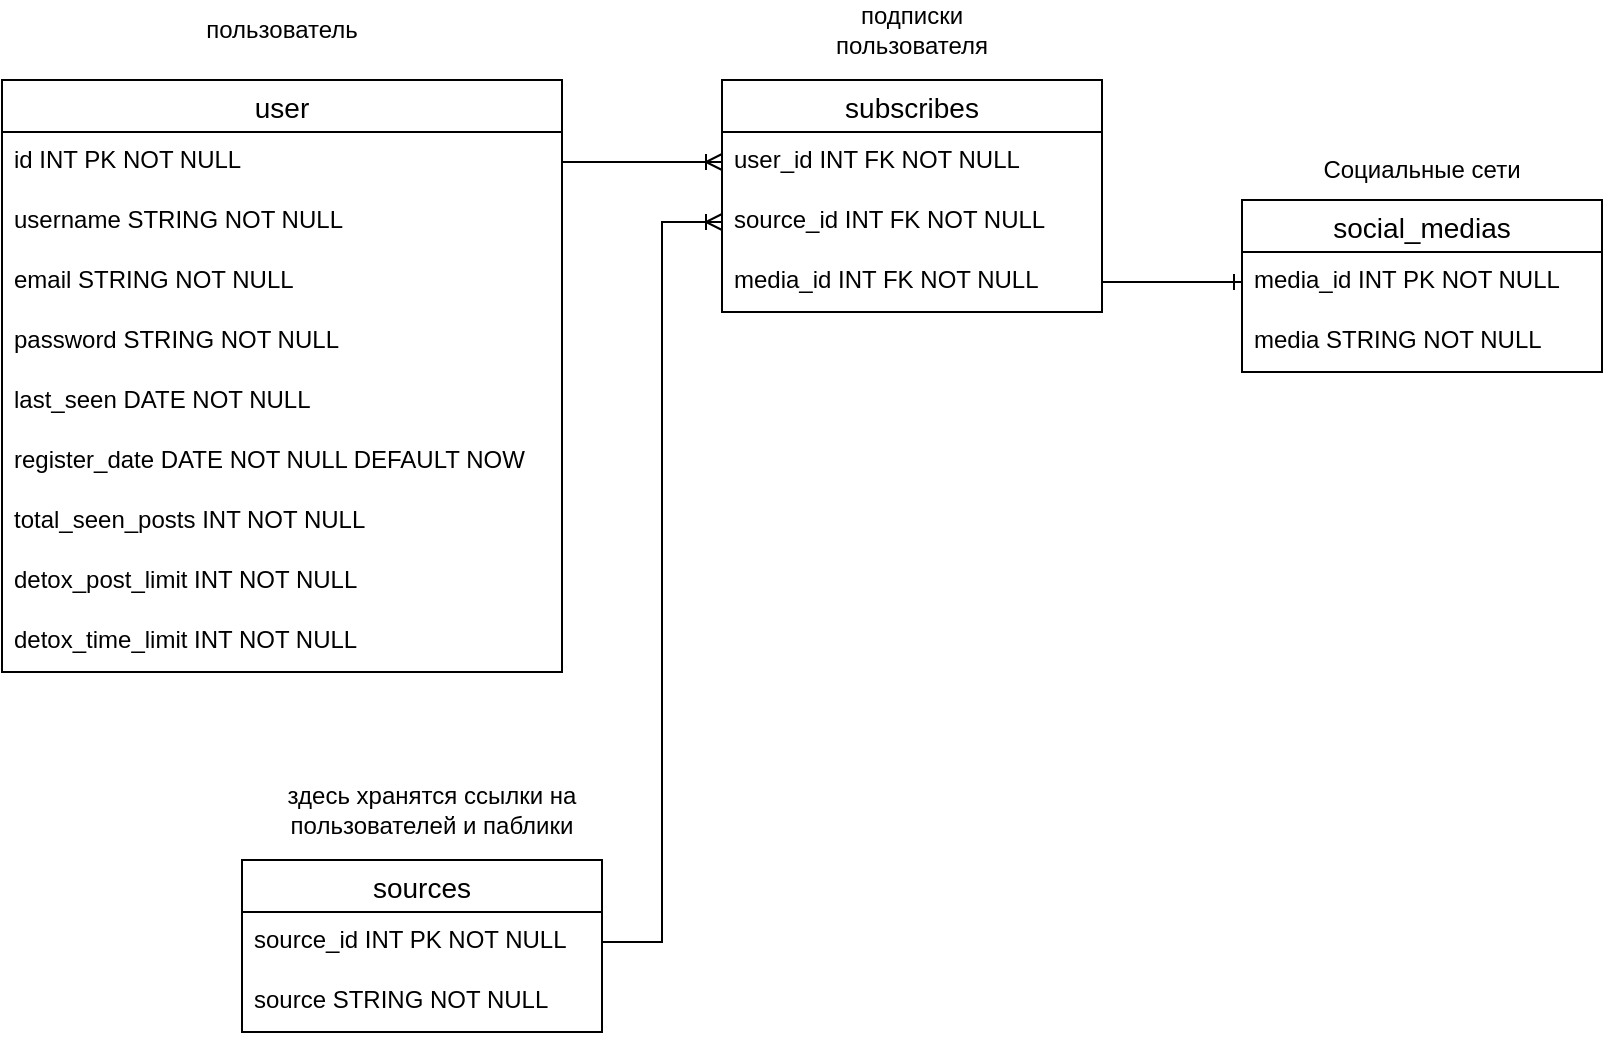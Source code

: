 <mxfile version="15.4.1" type="github">
  <diagram id="w2DOc8TkwTo6bbiOLydq" name="Page-1">
    <mxGraphModel dx="652" dy="445" grid="1" gridSize="10" guides="1" tooltips="1" connect="1" arrows="1" fold="1" page="1" pageScale="1" pageWidth="850" pageHeight="1100" math="0" shadow="0">
      <root>
        <mxCell id="0" />
        <mxCell id="1" parent="0" />
        <mxCell id="zxJIgjx6jLFjyK5BpzP_-1" value="user" style="swimlane;fontStyle=0;childLayout=stackLayout;horizontal=1;startSize=26;horizontalStack=0;resizeParent=1;resizeParentMax=0;resizeLast=0;collapsible=1;marginBottom=0;align=center;fontSize=14;" parent="1" vertex="1">
          <mxGeometry x="40" y="280" width="280" height="296" as="geometry" />
        </mxCell>
        <mxCell id="zxJIgjx6jLFjyK5BpzP_-2" value="id INT PK NOT NULL" style="text;strokeColor=none;fillColor=none;spacingLeft=4;spacingRight=4;overflow=hidden;rotatable=0;points=[[0,0.5],[1,0.5]];portConstraint=eastwest;fontSize=12;" parent="zxJIgjx6jLFjyK5BpzP_-1" vertex="1">
          <mxGeometry y="26" width="280" height="30" as="geometry" />
        </mxCell>
        <mxCell id="zxJIgjx6jLFjyK5BpzP_-3" value="username STRING NOT NULL" style="text;strokeColor=none;fillColor=none;spacingLeft=4;spacingRight=4;overflow=hidden;rotatable=0;points=[[0,0.5],[1,0.5]];portConstraint=eastwest;fontSize=12;" parent="zxJIgjx6jLFjyK5BpzP_-1" vertex="1">
          <mxGeometry y="56" width="280" height="30" as="geometry" />
        </mxCell>
        <mxCell id="zxJIgjx6jLFjyK5BpzP_-4" value="email STRING NOT NULL" style="text;strokeColor=none;fillColor=none;spacingLeft=4;spacingRight=4;overflow=hidden;rotatable=0;points=[[0,0.5],[1,0.5]];portConstraint=eastwest;fontSize=12;" parent="zxJIgjx6jLFjyK5BpzP_-1" vertex="1">
          <mxGeometry y="86" width="280" height="30" as="geometry" />
        </mxCell>
        <mxCell id="zxJIgjx6jLFjyK5BpzP_-5" value="password STRING NOT NULL" style="text;strokeColor=none;fillColor=none;spacingLeft=4;spacingRight=4;overflow=hidden;rotatable=0;points=[[0,0.5],[1,0.5]];portConstraint=eastwest;fontSize=12;" parent="zxJIgjx6jLFjyK5BpzP_-1" vertex="1">
          <mxGeometry y="116" width="280" height="30" as="geometry" />
        </mxCell>
        <mxCell id="zxJIgjx6jLFjyK5BpzP_-26" value="last_seen DATE NOT NULL" style="text;strokeColor=none;fillColor=none;spacingLeft=4;spacingRight=4;overflow=hidden;rotatable=0;points=[[0,0.5],[1,0.5]];portConstraint=eastwest;fontSize=12;" parent="zxJIgjx6jLFjyK5BpzP_-1" vertex="1">
          <mxGeometry y="146" width="280" height="30" as="geometry" />
        </mxCell>
        <mxCell id="zxJIgjx6jLFjyK5BpzP_-27" value="register_date DATE NOT NULL DEFAULT NOW" style="text;strokeColor=none;fillColor=none;spacingLeft=4;spacingRight=4;overflow=hidden;rotatable=0;points=[[0,0.5],[1,0.5]];portConstraint=eastwest;fontSize=12;" parent="zxJIgjx6jLFjyK5BpzP_-1" vertex="1">
          <mxGeometry y="176" width="280" height="30" as="geometry" />
        </mxCell>
        <mxCell id="zxJIgjx6jLFjyK5BpzP_-28" value="total_seen_posts INT NOT NULL" style="text;strokeColor=none;fillColor=none;spacingLeft=4;spacingRight=4;overflow=hidden;rotatable=0;points=[[0,0.5],[1,0.5]];portConstraint=eastwest;fontSize=12;" parent="zxJIgjx6jLFjyK5BpzP_-1" vertex="1">
          <mxGeometry y="206" width="280" height="30" as="geometry" />
        </mxCell>
        <mxCell id="zxJIgjx6jLFjyK5BpzP_-16" value="detox_post_limit INT NOT NULL" style="text;strokeColor=none;fillColor=none;spacingLeft=4;spacingRight=4;overflow=hidden;rotatable=0;points=[[0,0.5],[1,0.5]];portConstraint=eastwest;fontSize=12;" parent="zxJIgjx6jLFjyK5BpzP_-1" vertex="1">
          <mxGeometry y="236" width="280" height="30" as="geometry" />
        </mxCell>
        <mxCell id="zxJIgjx6jLFjyK5BpzP_-18" value="detox_time_limit INT NOT NULL" style="text;strokeColor=none;fillColor=none;spacingLeft=4;spacingRight=4;overflow=hidden;rotatable=0;points=[[0,0.5],[1,0.5]];portConstraint=eastwest;fontSize=12;" parent="zxJIgjx6jLFjyK5BpzP_-1" vertex="1">
          <mxGeometry y="266" width="280" height="30" as="geometry" />
        </mxCell>
        <mxCell id="zxJIgjx6jLFjyK5BpzP_-6" value="subscribes" style="swimlane;fontStyle=0;childLayout=stackLayout;horizontal=1;startSize=26;horizontalStack=0;resizeParent=1;resizeParentMax=0;resizeLast=0;collapsible=1;marginBottom=0;align=center;fontSize=14;" parent="1" vertex="1">
          <mxGeometry x="400" y="280" width="190" height="116" as="geometry" />
        </mxCell>
        <mxCell id="zxJIgjx6jLFjyK5BpzP_-7" value="user_id INT FK NOT NULL" style="text;strokeColor=none;fillColor=none;spacingLeft=4;spacingRight=4;overflow=hidden;rotatable=0;points=[[0,0.5],[1,0.5]];portConstraint=eastwest;fontSize=12;" parent="zxJIgjx6jLFjyK5BpzP_-6" vertex="1">
          <mxGeometry y="26" width="190" height="30" as="geometry" />
        </mxCell>
        <mxCell id="zxJIgjx6jLFjyK5BpzP_-8" value="source_id INT FK NOT NULL" style="text;strokeColor=none;fillColor=none;spacingLeft=4;spacingRight=4;overflow=hidden;rotatable=0;points=[[0,0.5],[1,0.5]];portConstraint=eastwest;fontSize=12;" parent="zxJIgjx6jLFjyK5BpzP_-6" vertex="1">
          <mxGeometry y="56" width="190" height="30" as="geometry" />
        </mxCell>
        <mxCell id="1duIJRZl1IE64JTtZPyA-5" value="media_id INT FK NOT NULL" style="text;strokeColor=none;fillColor=none;spacingLeft=4;spacingRight=4;overflow=hidden;rotatable=0;points=[[0,0.5],[1,0.5]];portConstraint=eastwest;fontSize=12;" vertex="1" parent="zxJIgjx6jLFjyK5BpzP_-6">
          <mxGeometry y="86" width="190" height="30" as="geometry" />
        </mxCell>
        <mxCell id="zxJIgjx6jLFjyK5BpzP_-12" value="" style="edgeStyle=entityRelationEdgeStyle;fontSize=12;html=1;endArrow=ERoneToMany;rounded=0;exitX=1;exitY=0.5;exitDx=0;exitDy=0;entryX=0;entryY=0.5;entryDx=0;entryDy=0;" parent="1" source="zxJIgjx6jLFjyK5BpzP_-2" target="zxJIgjx6jLFjyK5BpzP_-7" edge="1">
          <mxGeometry width="100" height="100" relative="1" as="geometry">
            <mxPoint x="370" y="330" as="sourcePoint" />
            <mxPoint x="500" y="390" as="targetPoint" />
          </mxGeometry>
        </mxCell>
        <mxCell id="1duIJRZl1IE64JTtZPyA-1" value="social_medias" style="swimlane;fontStyle=0;childLayout=stackLayout;horizontal=1;startSize=26;horizontalStack=0;resizeParent=1;resizeParentMax=0;resizeLast=0;collapsible=1;marginBottom=0;align=center;fontSize=14;" vertex="1" parent="1">
          <mxGeometry x="660" y="340" width="180" height="86" as="geometry" />
        </mxCell>
        <mxCell id="1duIJRZl1IE64JTtZPyA-2" value="media_id INT PK NOT NULL" style="text;strokeColor=none;fillColor=none;spacingLeft=4;spacingRight=4;overflow=hidden;rotatable=0;points=[[0,0.5],[1,0.5]];portConstraint=eastwest;fontSize=12;" vertex="1" parent="1duIJRZl1IE64JTtZPyA-1">
          <mxGeometry y="26" width="180" height="30" as="geometry" />
        </mxCell>
        <mxCell id="1duIJRZl1IE64JTtZPyA-3" value="media STRING NOT NULL" style="text;strokeColor=none;fillColor=none;spacingLeft=4;spacingRight=4;overflow=hidden;rotatable=0;points=[[0,0.5],[1,0.5]];portConstraint=eastwest;fontSize=12;" vertex="1" parent="1duIJRZl1IE64JTtZPyA-1">
          <mxGeometry y="56" width="180" height="30" as="geometry" />
        </mxCell>
        <mxCell id="1duIJRZl1IE64JTtZPyA-6" value="" style="edgeStyle=entityRelationEdgeStyle;fontSize=12;html=1;endArrow=ERone;endFill=1;rounded=0;exitX=1;exitY=0.5;exitDx=0;exitDy=0;entryX=0;entryY=0.5;entryDx=0;entryDy=0;" edge="1" parent="1" source="1duIJRZl1IE64JTtZPyA-5" target="1duIJRZl1IE64JTtZPyA-2">
          <mxGeometry width="100" height="100" relative="1" as="geometry">
            <mxPoint x="570" y="540" as="sourcePoint" />
            <mxPoint x="650" y="440" as="targetPoint" />
          </mxGeometry>
        </mxCell>
        <mxCell id="1duIJRZl1IE64JTtZPyA-7" value="sources" style="swimlane;fontStyle=0;childLayout=stackLayout;horizontal=1;startSize=26;horizontalStack=0;resizeParent=1;resizeParentMax=0;resizeLast=0;collapsible=1;marginBottom=0;align=center;fontSize=14;" vertex="1" parent="1">
          <mxGeometry x="160" y="670" width="180" height="86" as="geometry" />
        </mxCell>
        <mxCell id="1duIJRZl1IE64JTtZPyA-8" value="source_id INT PK NOT NULL" style="text;strokeColor=none;fillColor=none;spacingLeft=4;spacingRight=4;overflow=hidden;rotatable=0;points=[[0,0.5],[1,0.5]];portConstraint=eastwest;fontSize=12;" vertex="1" parent="1duIJRZl1IE64JTtZPyA-7">
          <mxGeometry y="26" width="180" height="30" as="geometry" />
        </mxCell>
        <mxCell id="1duIJRZl1IE64JTtZPyA-9" value="source STRING NOT NULL" style="text;strokeColor=none;fillColor=none;spacingLeft=4;spacingRight=4;overflow=hidden;rotatable=0;points=[[0,0.5],[1,0.5]];portConstraint=eastwest;fontSize=12;" vertex="1" parent="1duIJRZl1IE64JTtZPyA-7">
          <mxGeometry y="56" width="180" height="30" as="geometry" />
        </mxCell>
        <mxCell id="1duIJRZl1IE64JTtZPyA-14" value="" style="edgeStyle=entityRelationEdgeStyle;fontSize=12;html=1;endArrow=ERoneToMany;rounded=0;entryX=0;entryY=0.5;entryDx=0;entryDy=0;" edge="1" parent="1" source="1duIJRZl1IE64JTtZPyA-8" target="zxJIgjx6jLFjyK5BpzP_-8">
          <mxGeometry width="100" height="100" relative="1" as="geometry">
            <mxPoint x="300" y="180" as="sourcePoint" />
            <mxPoint x="260" y="210" as="targetPoint" />
          </mxGeometry>
        </mxCell>
        <mxCell id="1duIJRZl1IE64JTtZPyA-15" value="Социальные сети" style="text;html=1;strokeColor=none;fillColor=none;align=center;verticalAlign=middle;whiteSpace=wrap;rounded=0;" vertex="1" parent="1">
          <mxGeometry x="685" y="300" width="130" height="50" as="geometry" />
        </mxCell>
        <mxCell id="1duIJRZl1IE64JTtZPyA-16" value="здесь хранятся ссылки на пользователей и паблики" style="text;html=1;strokeColor=none;fillColor=none;align=center;verticalAlign=middle;whiteSpace=wrap;rounded=0;" vertex="1" parent="1">
          <mxGeometry x="170" y="620" width="170" height="50" as="geometry" />
        </mxCell>
        <mxCell id="1duIJRZl1IE64JTtZPyA-21" value="подписки пользователя" style="text;html=1;strokeColor=none;fillColor=none;align=center;verticalAlign=middle;whiteSpace=wrap;rounded=0;" vertex="1" parent="1">
          <mxGeometry x="445" y="240" width="100" height="30" as="geometry" />
        </mxCell>
        <mxCell id="1duIJRZl1IE64JTtZPyA-22" value="пользователь" style="text;html=1;strokeColor=none;fillColor=none;align=center;verticalAlign=middle;whiteSpace=wrap;rounded=0;" vertex="1" parent="1">
          <mxGeometry x="135" y="240" width="90" height="30" as="geometry" />
        </mxCell>
      </root>
    </mxGraphModel>
  </diagram>
</mxfile>
